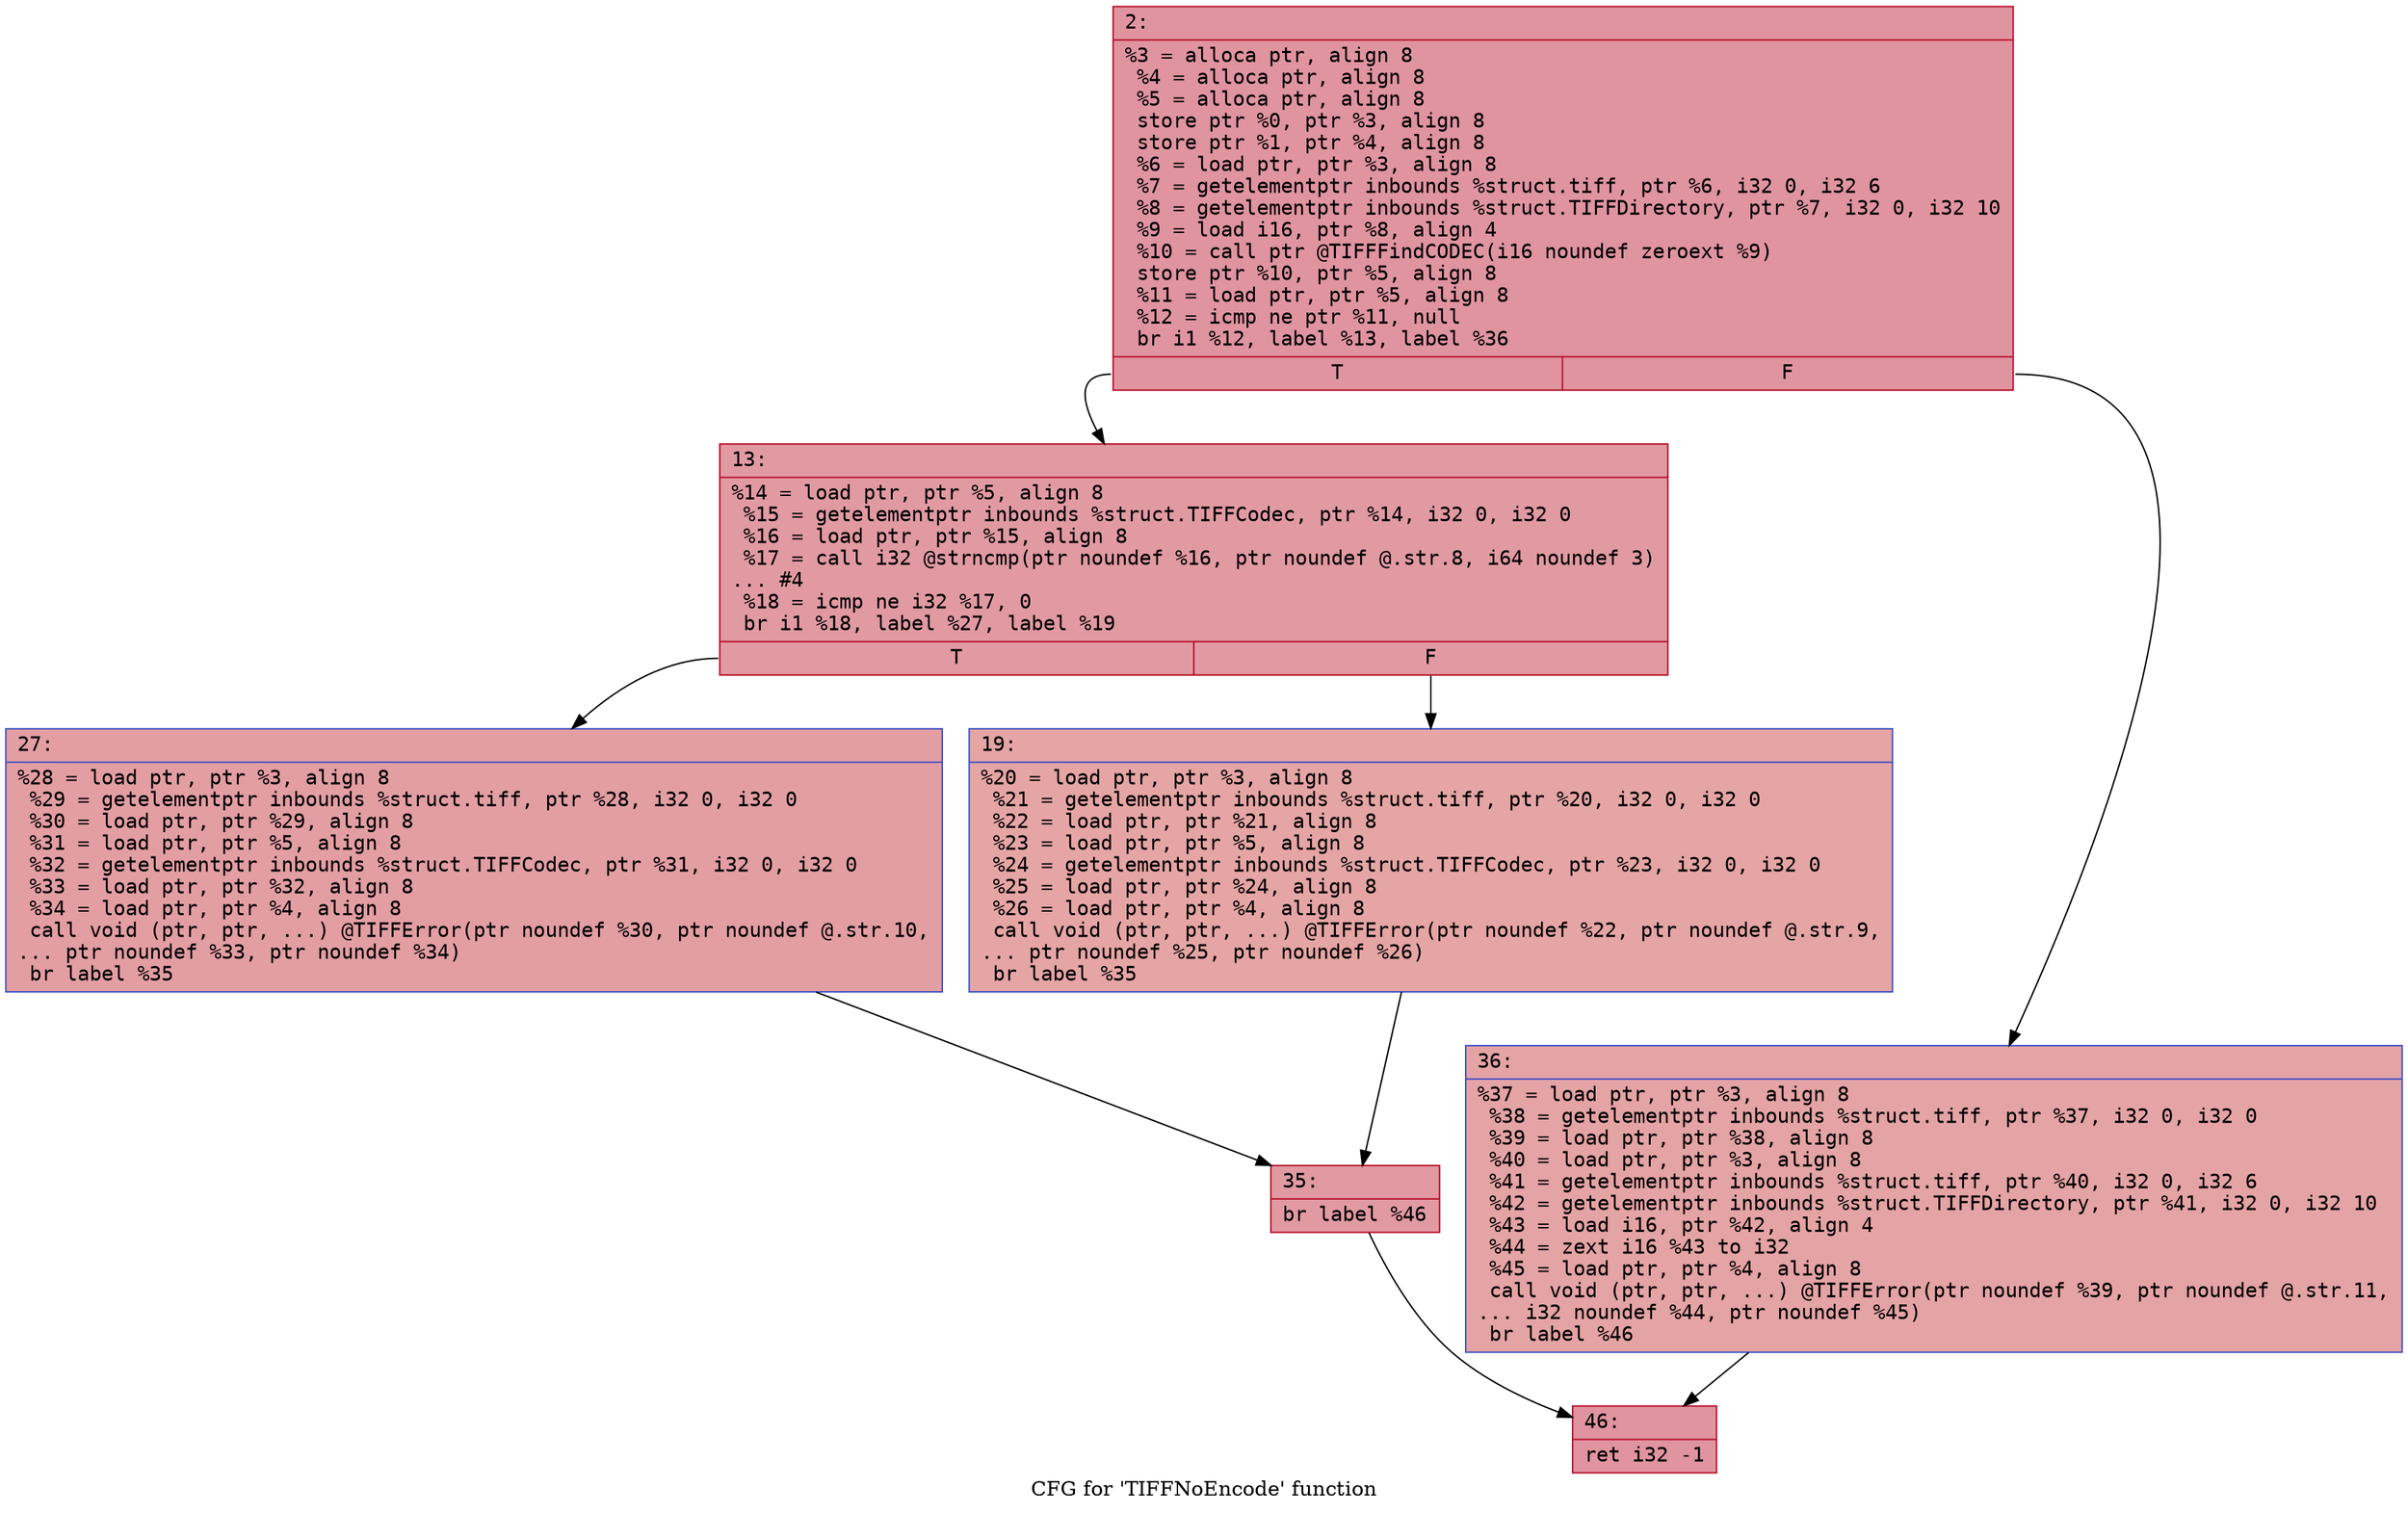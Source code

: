 digraph "CFG for 'TIFFNoEncode' function" {
	label="CFG for 'TIFFNoEncode' function";

	Node0x6000007da260 [shape=record,color="#b70d28ff", style=filled, fillcolor="#b70d2870" fontname="Courier",label="{2:\l|  %3 = alloca ptr, align 8\l  %4 = alloca ptr, align 8\l  %5 = alloca ptr, align 8\l  store ptr %0, ptr %3, align 8\l  store ptr %1, ptr %4, align 8\l  %6 = load ptr, ptr %3, align 8\l  %7 = getelementptr inbounds %struct.tiff, ptr %6, i32 0, i32 6\l  %8 = getelementptr inbounds %struct.TIFFDirectory, ptr %7, i32 0, i32 10\l  %9 = load i16, ptr %8, align 4\l  %10 = call ptr @TIFFFindCODEC(i16 noundef zeroext %9)\l  store ptr %10, ptr %5, align 8\l  %11 = load ptr, ptr %5, align 8\l  %12 = icmp ne ptr %11, null\l  br i1 %12, label %13, label %36\l|{<s0>T|<s1>F}}"];
	Node0x6000007da260:s0 -> Node0x6000007da2b0[tooltip="2 -> 13\nProbability 62.50%" ];
	Node0x6000007da260:s1 -> Node0x6000007da3f0[tooltip="2 -> 36\nProbability 37.50%" ];
	Node0x6000007da2b0 [shape=record,color="#b70d28ff", style=filled, fillcolor="#bb1b2c70" fontname="Courier",label="{13:\l|  %14 = load ptr, ptr %5, align 8\l  %15 = getelementptr inbounds %struct.TIFFCodec, ptr %14, i32 0, i32 0\l  %16 = load ptr, ptr %15, align 8\l  %17 = call i32 @strncmp(ptr noundef %16, ptr noundef @.str.8, i64 noundef 3)\l... #4\l  %18 = icmp ne i32 %17, 0\l  br i1 %18, label %27, label %19\l|{<s0>T|<s1>F}}"];
	Node0x6000007da2b0:s0 -> Node0x6000007da350[tooltip="13 -> 27\nProbability 62.50%" ];
	Node0x6000007da2b0:s1 -> Node0x6000007da300[tooltip="13 -> 19\nProbability 37.50%" ];
	Node0x6000007da300 [shape=record,color="#3d50c3ff", style=filled, fillcolor="#c5333470" fontname="Courier",label="{19:\l|  %20 = load ptr, ptr %3, align 8\l  %21 = getelementptr inbounds %struct.tiff, ptr %20, i32 0, i32 0\l  %22 = load ptr, ptr %21, align 8\l  %23 = load ptr, ptr %5, align 8\l  %24 = getelementptr inbounds %struct.TIFFCodec, ptr %23, i32 0, i32 0\l  %25 = load ptr, ptr %24, align 8\l  %26 = load ptr, ptr %4, align 8\l  call void (ptr, ptr, ...) @TIFFError(ptr noundef %22, ptr noundef @.str.9,\l... ptr noundef %25, ptr noundef %26)\l  br label %35\l}"];
	Node0x6000007da300 -> Node0x6000007da3a0[tooltip="19 -> 35\nProbability 100.00%" ];
	Node0x6000007da350 [shape=record,color="#3d50c3ff", style=filled, fillcolor="#be242e70" fontname="Courier",label="{27:\l|  %28 = load ptr, ptr %3, align 8\l  %29 = getelementptr inbounds %struct.tiff, ptr %28, i32 0, i32 0\l  %30 = load ptr, ptr %29, align 8\l  %31 = load ptr, ptr %5, align 8\l  %32 = getelementptr inbounds %struct.TIFFCodec, ptr %31, i32 0, i32 0\l  %33 = load ptr, ptr %32, align 8\l  %34 = load ptr, ptr %4, align 8\l  call void (ptr, ptr, ...) @TIFFError(ptr noundef %30, ptr noundef @.str.10,\l... ptr noundef %33, ptr noundef %34)\l  br label %35\l}"];
	Node0x6000007da350 -> Node0x6000007da3a0[tooltip="27 -> 35\nProbability 100.00%" ];
	Node0x6000007da3a0 [shape=record,color="#b70d28ff", style=filled, fillcolor="#bb1b2c70" fontname="Courier",label="{35:\l|  br label %46\l}"];
	Node0x6000007da3a0 -> Node0x6000007da440[tooltip="35 -> 46\nProbability 100.00%" ];
	Node0x6000007da3f0 [shape=record,color="#3d50c3ff", style=filled, fillcolor="#c32e3170" fontname="Courier",label="{36:\l|  %37 = load ptr, ptr %3, align 8\l  %38 = getelementptr inbounds %struct.tiff, ptr %37, i32 0, i32 0\l  %39 = load ptr, ptr %38, align 8\l  %40 = load ptr, ptr %3, align 8\l  %41 = getelementptr inbounds %struct.tiff, ptr %40, i32 0, i32 6\l  %42 = getelementptr inbounds %struct.TIFFDirectory, ptr %41, i32 0, i32 10\l  %43 = load i16, ptr %42, align 4\l  %44 = zext i16 %43 to i32\l  %45 = load ptr, ptr %4, align 8\l  call void (ptr, ptr, ...) @TIFFError(ptr noundef %39, ptr noundef @.str.11,\l... i32 noundef %44, ptr noundef %45)\l  br label %46\l}"];
	Node0x6000007da3f0 -> Node0x6000007da440[tooltip="36 -> 46\nProbability 100.00%" ];
	Node0x6000007da440 [shape=record,color="#b70d28ff", style=filled, fillcolor="#b70d2870" fontname="Courier",label="{46:\l|  ret i32 -1\l}"];
}
